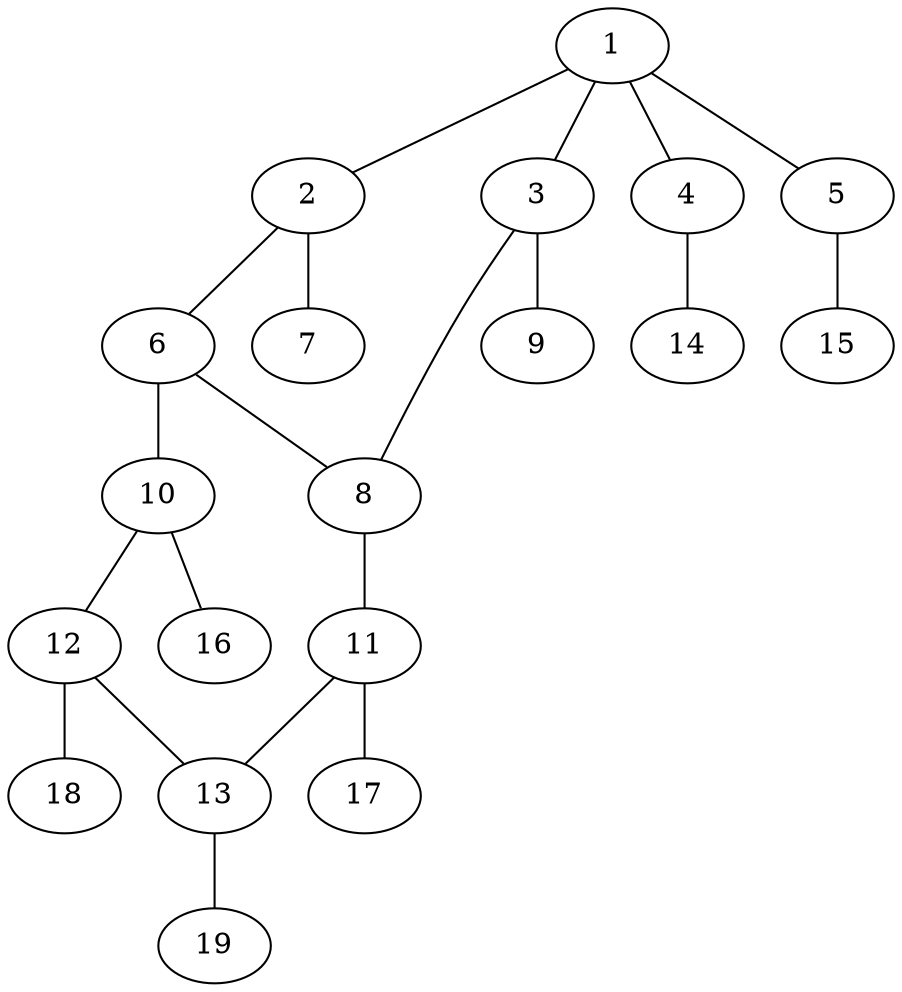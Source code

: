 graph molecule_2456 {
	1	 [chem=C];
	2	 [chem=C];
	1 -- 2	 [valence=1];
	3	 [chem=C];
	1 -- 3	 [valence=1];
	4	 [chem=O];
	1 -- 4	 [valence=1];
	5	 [chem=O];
	1 -- 5	 [valence=1];
	6	 [chem=C];
	2 -- 6	 [valence=1];
	7	 [chem=O];
	2 -- 7	 [valence=2];
	8	 [chem=C];
	3 -- 8	 [valence=1];
	9	 [chem=O];
	3 -- 9	 [valence=2];
	14	 [chem=H];
	4 -- 14	 [valence=1];
	15	 [chem=H];
	5 -- 15	 [valence=1];
	6 -- 8	 [valence=2];
	10	 [chem=C];
	6 -- 10	 [valence=1];
	11	 [chem=C];
	8 -- 11	 [valence=1];
	12	 [chem=C];
	10 -- 12	 [valence=2];
	16	 [chem=H];
	10 -- 16	 [valence=1];
	13	 [chem=C];
	11 -- 13	 [valence=2];
	17	 [chem=H];
	11 -- 17	 [valence=1];
	12 -- 13	 [valence=1];
	18	 [chem=H];
	12 -- 18	 [valence=1];
	19	 [chem=H];
	13 -- 19	 [valence=1];
}
